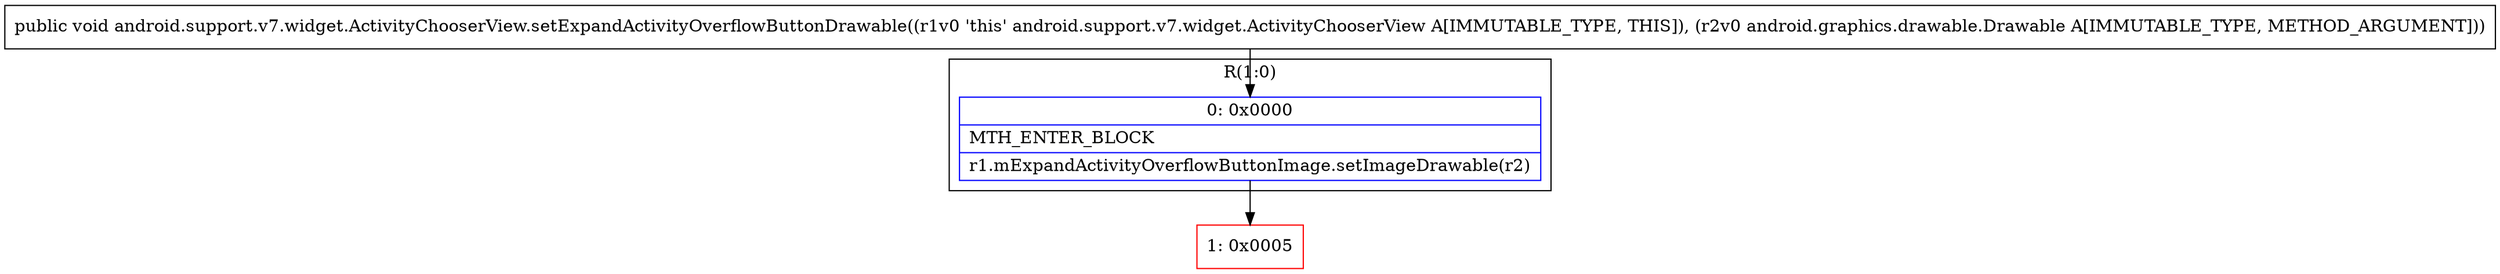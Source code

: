 digraph "CFG forandroid.support.v7.widget.ActivityChooserView.setExpandActivityOverflowButtonDrawable(Landroid\/graphics\/drawable\/Drawable;)V" {
subgraph cluster_Region_371815231 {
label = "R(1:0)";
node [shape=record,color=blue];
Node_0 [shape=record,label="{0\:\ 0x0000|MTH_ENTER_BLOCK\l|r1.mExpandActivityOverflowButtonImage.setImageDrawable(r2)\l}"];
}
Node_1 [shape=record,color=red,label="{1\:\ 0x0005}"];
MethodNode[shape=record,label="{public void android.support.v7.widget.ActivityChooserView.setExpandActivityOverflowButtonDrawable((r1v0 'this' android.support.v7.widget.ActivityChooserView A[IMMUTABLE_TYPE, THIS]), (r2v0 android.graphics.drawable.Drawable A[IMMUTABLE_TYPE, METHOD_ARGUMENT])) }"];
MethodNode -> Node_0;
Node_0 -> Node_1;
}


